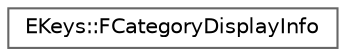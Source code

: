 digraph "Graphical Class Hierarchy"
{
 // INTERACTIVE_SVG=YES
 // LATEX_PDF_SIZE
  bgcolor="transparent";
  edge [fontname=Helvetica,fontsize=10,labelfontname=Helvetica,labelfontsize=10];
  node [fontname=Helvetica,fontsize=10,shape=box,height=0.2,width=0.4];
  rankdir="LR";
  Node0 [id="Node000000",label="EKeys::FCategoryDisplayInfo",height=0.2,width=0.4,color="grey40", fillcolor="white", style="filled",URL="$d4/dbb/structEKeys_1_1FCategoryDisplayInfo.html",tooltip=" "];
}
